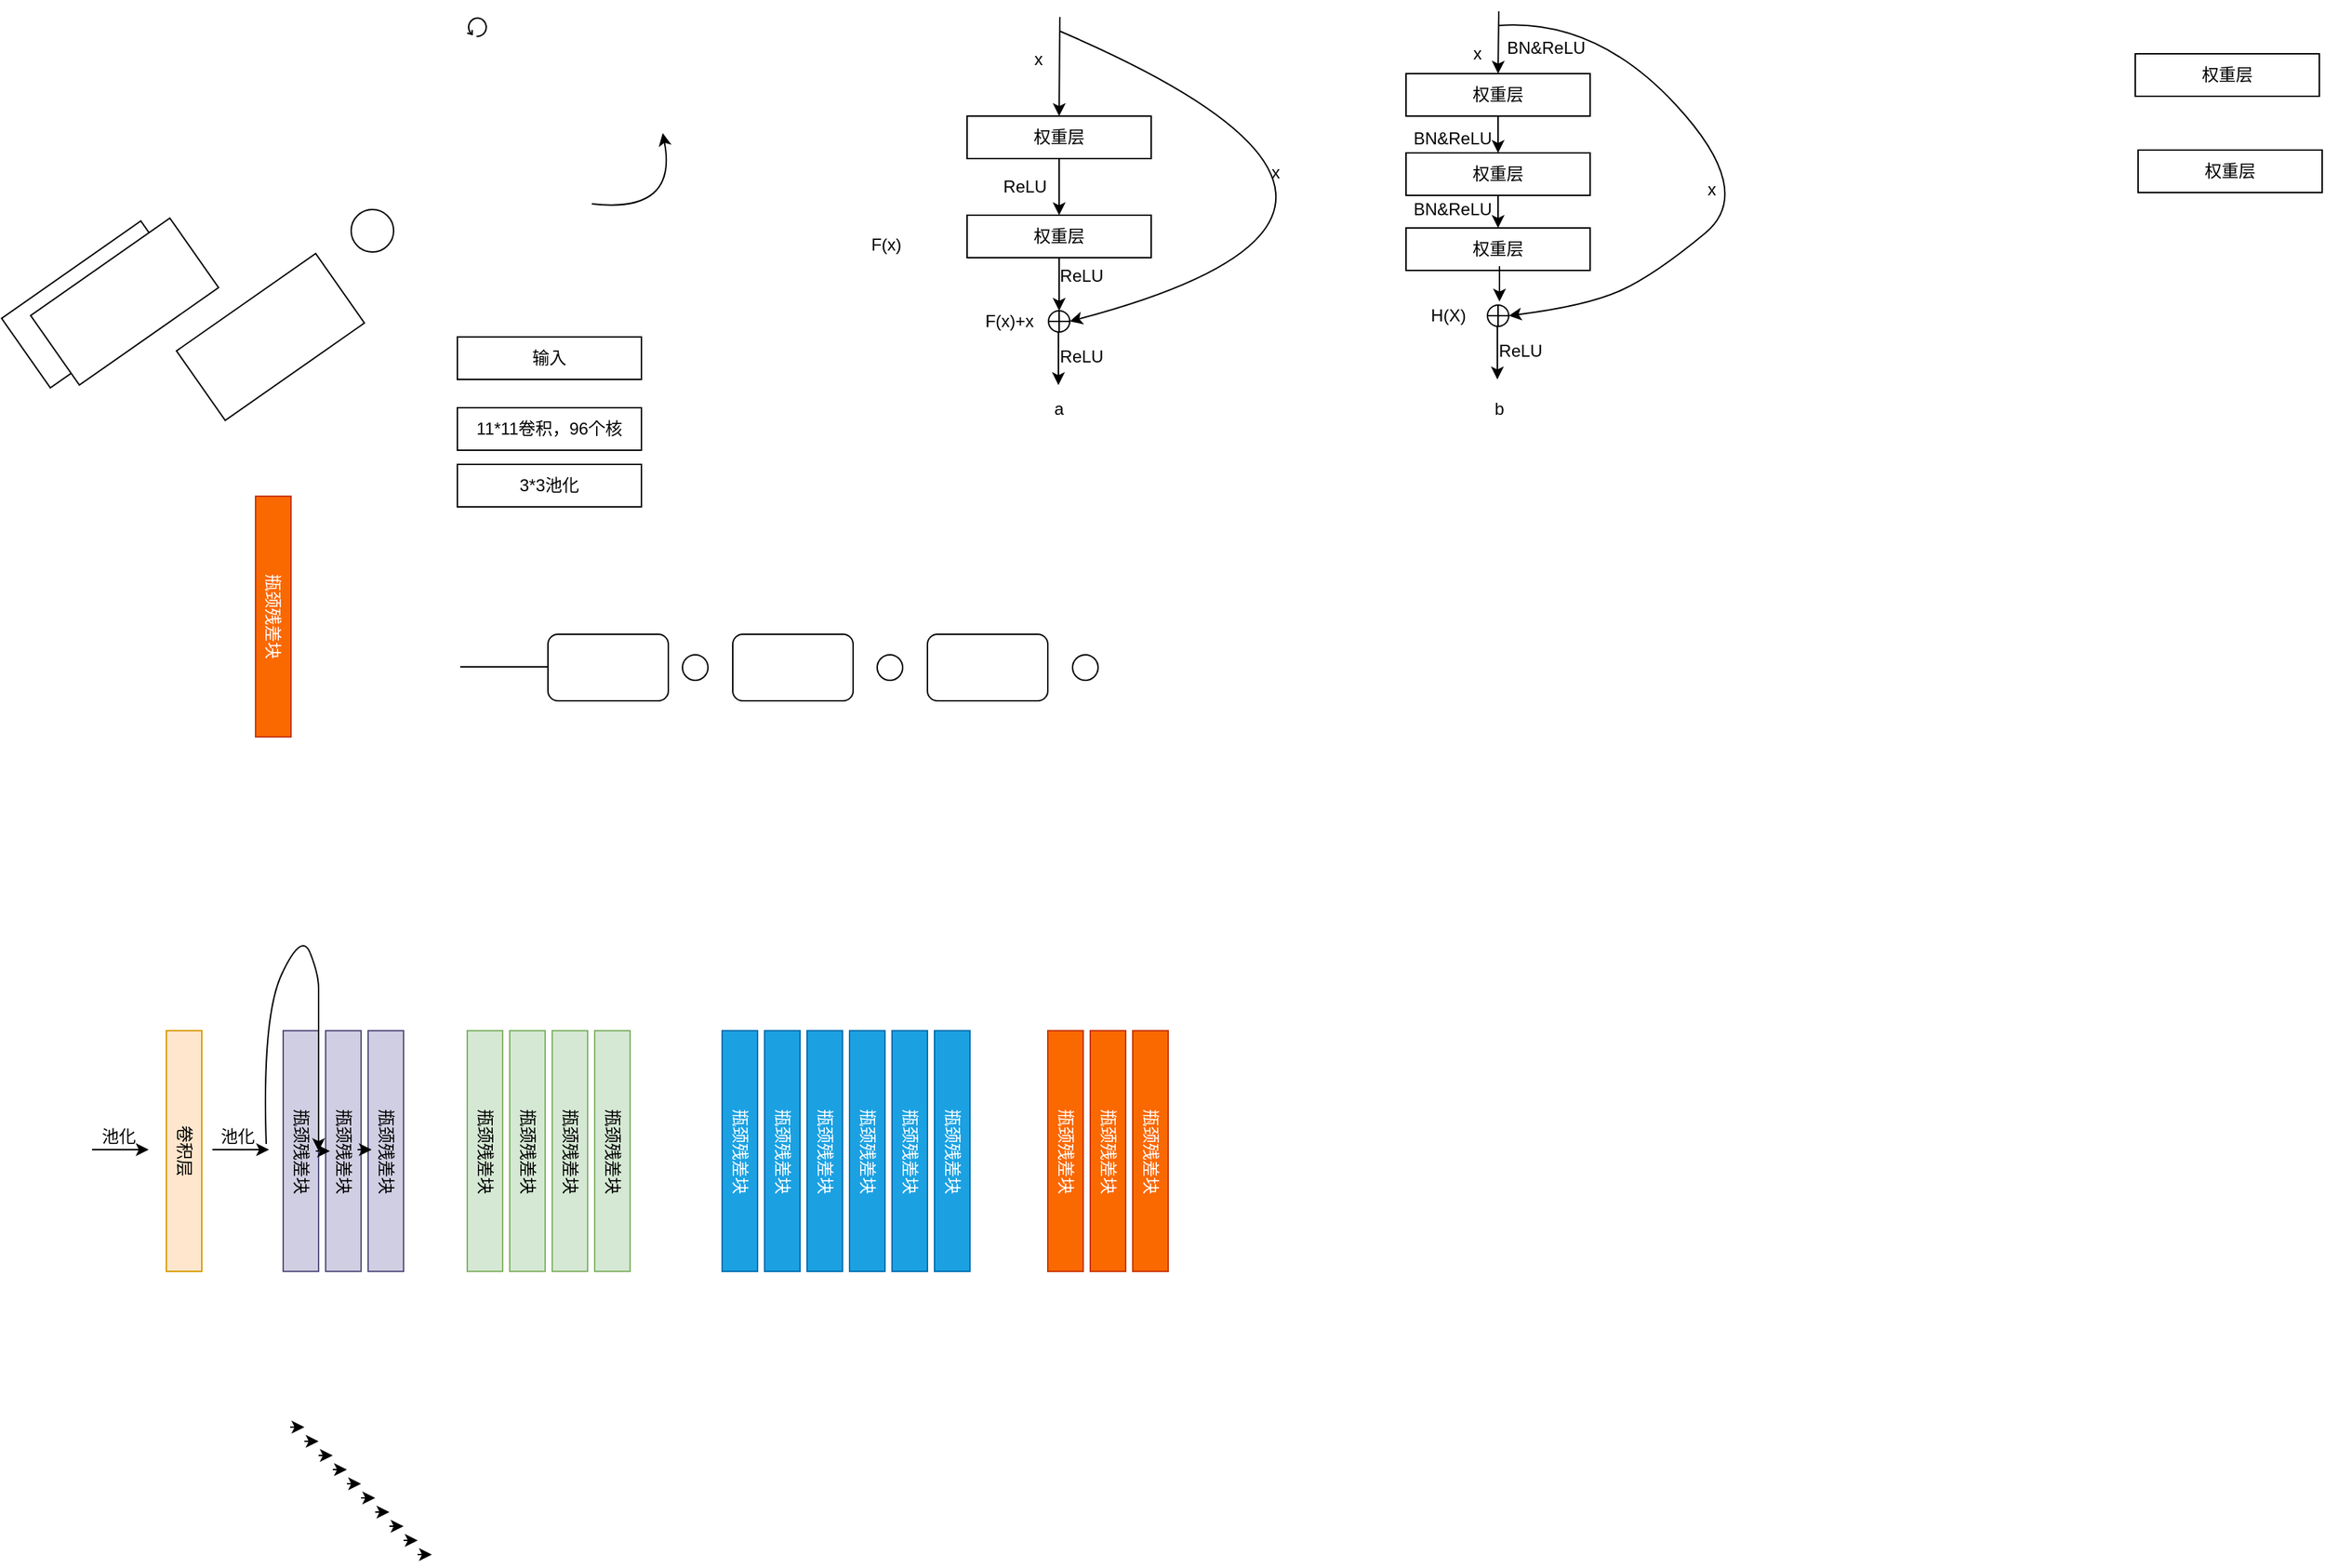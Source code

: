 <mxfile version="12.5.1" type="github">
  <diagram id="nUwmie2sHwCzWKocFMr6" name="第 1 页">
    <mxGraphModel dx="1410" dy="1733" grid="0" gridSize="10" guides="1" tooltips="1" connect="1" arrows="1" fold="1" page="0" pageScale="1" pageWidth="980" pageHeight="690" math="1" shadow="0">
      <root>
        <mxCell id="0"/>
        <mxCell id="1" parent="0"/>
        <mxCell id="yfSVTweIdZOEQNZggC8J-3" value="&lt;p style=&quot;line-height: 90%&quot;&gt;卷积层&lt;br&gt;&lt;/p&gt;" style="rounded=0;whiteSpace=wrap;html=1;rotation=90;fillColor=#ffe6cc;strokeColor=#d79b00;" parent="1" vertex="1">
          <mxGeometry x="-30" y="-277.5" width="170" height="25" as="geometry"/>
        </mxCell>
        <mxCell id="yfSVTweIdZOEQNZggC8J-5" value="&lt;p style=&quot;line-height: 90%&quot;&gt;瓶颈残差块&lt;/p&gt;" style="rounded=0;whiteSpace=wrap;html=1;rotation=90;fillColor=#d0cee2;strokeColor=#56517e;" parent="1" vertex="1">
          <mxGeometry x="52.5" y="-277.5" width="170" height="25" as="geometry"/>
        </mxCell>
        <mxCell id="yfSVTweIdZOEQNZggC8J-6" value="&lt;p style=&quot;line-height: 90%&quot;&gt;瓶颈残差块&lt;/p&gt;" style="rounded=0;whiteSpace=wrap;html=1;rotation=90;fillColor=#d0cee2;strokeColor=#56517e;" parent="1" vertex="1">
          <mxGeometry x="82.5" y="-277.5" width="170" height="25" as="geometry"/>
        </mxCell>
        <mxCell id="yfSVTweIdZOEQNZggC8J-7" value="&lt;p style=&quot;line-height: 90%&quot;&gt;瓶颈残差块&lt;/p&gt;" style="rounded=0;whiteSpace=wrap;html=1;rotation=90;fillColor=#d0cee2;strokeColor=#56517e;" parent="1" vertex="1">
          <mxGeometry x="112.5" y="-277.5" width="170" height="25" as="geometry"/>
        </mxCell>
        <mxCell id="yfSVTweIdZOEQNZggC8J-8" value="&lt;p style=&quot;line-height: 90%&quot;&gt;瓶颈残差块&lt;/p&gt;" style="rounded=0;whiteSpace=wrap;html=1;rotation=90;fillColor=#d5e8d4;strokeColor=#82b366;" parent="1" vertex="1">
          <mxGeometry x="182.5" y="-277.5" width="170" height="25" as="geometry"/>
        </mxCell>
        <mxCell id="yfSVTweIdZOEQNZggC8J-9" value="&lt;p style=&quot;line-height: 90%&quot;&gt;瓶颈残差块&lt;/p&gt;" style="rounded=0;whiteSpace=wrap;html=1;rotation=90;fillColor=#d5e8d4;strokeColor=#82b366;" parent="1" vertex="1">
          <mxGeometry x="212.5" y="-277.5" width="170" height="25" as="geometry"/>
        </mxCell>
        <mxCell id="yfSVTweIdZOEQNZggC8J-10" value="&lt;p style=&quot;line-height: 90%&quot;&gt;瓶颈残差块&lt;/p&gt;" style="rounded=0;whiteSpace=wrap;html=1;rotation=90;fillColor=#d5e8d4;strokeColor=#82b366;" parent="1" vertex="1">
          <mxGeometry x="242.5" y="-277.5" width="170" height="25" as="geometry"/>
        </mxCell>
        <mxCell id="yfSVTweIdZOEQNZggC8J-11" value="&lt;p style=&quot;line-height: 90%&quot;&gt;瓶颈残差块&lt;/p&gt;" style="rounded=0;whiteSpace=wrap;html=1;rotation=90;fillColor=#1ba1e2;strokeColor=#006EAF;fontColor=#ffffff;" parent="1" vertex="1">
          <mxGeometry x="362.5" y="-277.5" width="170" height="25" as="geometry"/>
        </mxCell>
        <mxCell id="yfSVTweIdZOEQNZggC8J-12" value="&lt;p style=&quot;line-height: 90%&quot;&gt;瓶颈残差块&lt;/p&gt;" style="rounded=0;whiteSpace=wrap;html=1;rotation=90;fillColor=#1ba1e2;strokeColor=#006EAF;fontColor=#ffffff;" parent="1" vertex="1">
          <mxGeometry x="392.5" y="-277.5" width="170" height="25" as="geometry"/>
        </mxCell>
        <mxCell id="yfSVTweIdZOEQNZggC8J-13" value="&lt;p style=&quot;line-height: 90%&quot;&gt;瓶颈残差块&lt;/p&gt;" style="rounded=0;whiteSpace=wrap;html=1;rotation=90;fillColor=#1ba1e2;strokeColor=#006EAF;fontColor=#ffffff;" parent="1" vertex="1">
          <mxGeometry x="422.5" y="-277.5" width="170" height="25" as="geometry"/>
        </mxCell>
        <mxCell id="yfSVTweIdZOEQNZggC8J-14" value="&lt;p style=&quot;line-height: 90%&quot;&gt;瓶颈残差块&lt;/p&gt;" style="rounded=0;whiteSpace=wrap;html=1;rotation=90;fillColor=#1ba1e2;strokeColor=#006EAF;fontColor=#ffffff;" parent="1" vertex="1">
          <mxGeometry x="452.5" y="-277.5" width="170" height="25" as="geometry"/>
        </mxCell>
        <mxCell id="yfSVTweIdZOEQNZggC8J-15" value="&lt;p style=&quot;line-height: 90%&quot;&gt;瓶颈残差块&lt;/p&gt;" style="rounded=0;whiteSpace=wrap;html=1;rotation=90;fillColor=#1ba1e2;strokeColor=#006EAF;fontColor=#ffffff;" parent="1" vertex="1">
          <mxGeometry x="482.5" y="-277.5" width="170" height="25" as="geometry"/>
        </mxCell>
        <mxCell id="yfSVTweIdZOEQNZggC8J-16" value="&lt;p style=&quot;line-height: 90%&quot;&gt;瓶颈残差块&lt;/p&gt;" style="rounded=0;whiteSpace=wrap;html=1;rotation=90;fillColor=#1ba1e2;strokeColor=#006EAF;fontColor=#ffffff;" parent="1" vertex="1">
          <mxGeometry x="512.5" y="-277.5" width="170" height="25" as="geometry"/>
        </mxCell>
        <mxCell id="yfSVTweIdZOEQNZggC8J-17" value="&lt;p style=&quot;line-height: 90%&quot;&gt;瓶颈残差块&lt;/p&gt;" style="rounded=0;whiteSpace=wrap;html=1;rotation=90;fillColor=#fa6800;strokeColor=#C73500;fontColor=#ffffff;" parent="1" vertex="1">
          <mxGeometry x="592.5" y="-277.5" width="170" height="25" as="geometry"/>
        </mxCell>
        <mxCell id="yfSVTweIdZOEQNZggC8J-18" value="&lt;p style=&quot;line-height: 90%&quot;&gt;瓶颈残差块&lt;/p&gt;" style="rounded=0;whiteSpace=wrap;html=1;rotation=90;fillColor=#fa6800;strokeColor=#C73500;fontColor=#ffffff;" parent="1" vertex="1">
          <mxGeometry x="622.5" y="-277.5" width="170" height="25" as="geometry"/>
        </mxCell>
        <mxCell id="yfSVTweIdZOEQNZggC8J-19" value="&lt;p style=&quot;line-height: 90%&quot;&gt;瓶颈残差块&lt;/p&gt;" style="rounded=0;whiteSpace=wrap;html=1;rotation=90;fillColor=#fa6800;strokeColor=#C73500;fontColor=#ffffff;" parent="1" vertex="1">
          <mxGeometry x="652.5" y="-277.5" width="170" height="25" as="geometry"/>
        </mxCell>
        <mxCell id="yfSVTweIdZOEQNZggC8J-21" value="" style="endArrow=classic;html=1;" parent="1" edge="1">
          <mxGeometry width="50" height="50" relative="1" as="geometry">
            <mxPoint x="-10" y="-266" as="sourcePoint"/>
            <mxPoint x="30" y="-266" as="targetPoint"/>
            <Array as="points">
              <mxPoint y="-266"/>
            </Array>
          </mxGeometry>
        </mxCell>
        <mxCell id="yfSVTweIdZOEQNZggC8J-22" value="" style="endArrow=classic;html=1;" parent="1" edge="1">
          <mxGeometry width="50" height="50" relative="1" as="geometry">
            <mxPoint x="148" y="-265" as="sourcePoint"/>
            <mxPoint x="158" y="-265" as="targetPoint"/>
          </mxGeometry>
        </mxCell>
        <mxCell id="yfSVTweIdZOEQNZggC8J-23" value="" style="endArrow=classic;html=1;" parent="1" edge="1">
          <mxGeometry width="50" height="50" relative="1" as="geometry">
            <mxPoint x="177.5" y="-266" as="sourcePoint"/>
            <mxPoint x="187.5" y="-266" as="targetPoint"/>
          </mxGeometry>
        </mxCell>
        <mxCell id="yfSVTweIdZOEQNZggC8J-24" value="" style="endArrow=classic;html=1;" parent="1" edge="1">
          <mxGeometry width="50" height="50" relative="1" as="geometry">
            <mxPoint x="130" y="-70" as="sourcePoint"/>
            <mxPoint x="140" y="-70" as="targetPoint"/>
          </mxGeometry>
        </mxCell>
        <mxCell id="yfSVTweIdZOEQNZggC8J-25" value="" style="endArrow=classic;html=1;" parent="1" edge="1">
          <mxGeometry width="50" height="50" relative="1" as="geometry">
            <mxPoint x="140" y="-60" as="sourcePoint"/>
            <mxPoint x="150" y="-60" as="targetPoint"/>
          </mxGeometry>
        </mxCell>
        <mxCell id="yfSVTweIdZOEQNZggC8J-26" value="" style="endArrow=classic;html=1;" parent="1" edge="1">
          <mxGeometry width="50" height="50" relative="1" as="geometry">
            <mxPoint x="150" y="-50" as="sourcePoint"/>
            <mxPoint x="160" y="-50" as="targetPoint"/>
          </mxGeometry>
        </mxCell>
        <mxCell id="yfSVTweIdZOEQNZggC8J-27" value="" style="endArrow=classic;html=1;" parent="1" edge="1">
          <mxGeometry width="50" height="50" relative="1" as="geometry">
            <mxPoint x="160" y="-40" as="sourcePoint"/>
            <mxPoint x="170" y="-40" as="targetPoint"/>
          </mxGeometry>
        </mxCell>
        <mxCell id="yfSVTweIdZOEQNZggC8J-28" value="" style="endArrow=classic;html=1;" parent="1" edge="1">
          <mxGeometry width="50" height="50" relative="1" as="geometry">
            <mxPoint x="170" y="-30" as="sourcePoint"/>
            <mxPoint x="180" y="-30" as="targetPoint"/>
          </mxGeometry>
        </mxCell>
        <mxCell id="yfSVTweIdZOEQNZggC8J-29" value="" style="endArrow=classic;html=1;" parent="1" edge="1">
          <mxGeometry width="50" height="50" relative="1" as="geometry">
            <mxPoint x="180" y="-20" as="sourcePoint"/>
            <mxPoint x="190" y="-20" as="targetPoint"/>
          </mxGeometry>
        </mxCell>
        <mxCell id="yfSVTweIdZOEQNZggC8J-30" value="" style="endArrow=classic;html=1;" parent="1" edge="1">
          <mxGeometry width="50" height="50" relative="1" as="geometry">
            <mxPoint x="190" y="-10" as="sourcePoint"/>
            <mxPoint x="200" y="-10" as="targetPoint"/>
          </mxGeometry>
        </mxCell>
        <mxCell id="yfSVTweIdZOEQNZggC8J-31" value="" style="endArrow=classic;html=1;" parent="1" edge="1">
          <mxGeometry width="50" height="50" relative="1" as="geometry">
            <mxPoint x="200" as="sourcePoint"/>
            <mxPoint x="210" as="targetPoint"/>
          </mxGeometry>
        </mxCell>
        <mxCell id="yfSVTweIdZOEQNZggC8J-32" value="" style="endArrow=classic;html=1;" parent="1" edge="1">
          <mxGeometry width="50" height="50" relative="1" as="geometry">
            <mxPoint x="210" y="10" as="sourcePoint"/>
            <mxPoint x="220" y="10" as="targetPoint"/>
          </mxGeometry>
        </mxCell>
        <mxCell id="yfSVTweIdZOEQNZggC8J-33" value="" style="endArrow=classic;html=1;" parent="1" edge="1">
          <mxGeometry width="50" height="50" relative="1" as="geometry">
            <mxPoint x="220" y="20" as="sourcePoint"/>
            <mxPoint x="230" y="20" as="targetPoint"/>
          </mxGeometry>
        </mxCell>
        <mxCell id="yfSVTweIdZOEQNZggC8J-34" value="&lt;p style=&quot;line-height: 90%&quot;&gt;瓶颈残差块&lt;/p&gt;" style="rounded=0;whiteSpace=wrap;html=1;rotation=90;fillColor=#d5e8d4;strokeColor=#82b366;" parent="1" vertex="1">
          <mxGeometry x="272.5" y="-277.5" width="170" height="25" as="geometry"/>
        </mxCell>
        <mxCell id="yfSVTweIdZOEQNZggC8J-35" value="" style="endArrow=classic;html=1;" parent="1" edge="1">
          <mxGeometry width="50" height="50" relative="1" as="geometry">
            <mxPoint x="75" y="-266" as="sourcePoint"/>
            <mxPoint x="115" y="-266" as="targetPoint"/>
            <Array as="points">
              <mxPoint x="85" y="-266"/>
            </Array>
          </mxGeometry>
        </mxCell>
        <mxCell id="yfSVTweIdZOEQNZggC8J-36" value="池化" style="text;html=1;strokeColor=none;fillColor=none;align=center;verticalAlign=middle;whiteSpace=wrap;rounded=0;" parent="1" vertex="1">
          <mxGeometry x="73" y="-285" width="40" height="20" as="geometry"/>
        </mxCell>
        <mxCell id="yfSVTweIdZOEQNZggC8J-37" value="池化" style="text;html=1;strokeColor=none;fillColor=none;align=center;verticalAlign=middle;whiteSpace=wrap;rounded=0;" parent="1" vertex="1">
          <mxGeometry x="-11" y="-285" width="40" height="20" as="geometry"/>
        </mxCell>
        <mxCell id="yfSVTweIdZOEQNZggC8J-40" value="" style="curved=1;endArrow=classic;html=1;entryX=0.5;entryY=0;entryDx=0;entryDy=0;" parent="1" target="yfSVTweIdZOEQNZggC8J-5" edge="1">
          <mxGeometry width="50" height="50" relative="1" as="geometry">
            <mxPoint x="113" y="-270" as="sourcePoint"/>
            <mxPoint x="130" y="-380" as="targetPoint"/>
            <Array as="points">
              <mxPoint x="110" y="-360"/>
              <mxPoint x="138" y="-420"/>
              <mxPoint x="150" y="-390"/>
              <mxPoint x="150" y="-370"/>
              <mxPoint x="150" y="-360"/>
              <mxPoint x="150" y="-340"/>
              <mxPoint x="150" y="-310"/>
            </Array>
          </mxGeometry>
        </mxCell>
        <mxCell id="yfSVTweIdZOEQNZggC8J-43" value="&lt;p style=&quot;line-height: 90%&quot;&gt;瓶颈残差块&lt;/p&gt;" style="rounded=0;whiteSpace=wrap;html=1;rotation=90;fillColor=#fa6800;strokeColor=#C73500;fontColor=#ffffff;" parent="1" vertex="1">
          <mxGeometry x="33" y="-655" width="170" height="25" as="geometry"/>
        </mxCell>
        <mxCell id="yfSVTweIdZOEQNZggC8J-44" value="输入" style="rounded=0;whiteSpace=wrap;html=1;" parent="1" vertex="1">
          <mxGeometry x="248" y="-840" width="130" height="30" as="geometry"/>
        </mxCell>
        <mxCell id="yfSVTweIdZOEQNZggC8J-45" value="11*11卷积，96个核" style="rounded=0;whiteSpace=wrap;html=1;" parent="1" vertex="1">
          <mxGeometry x="248" y="-790" width="130" height="30" as="geometry"/>
        </mxCell>
        <mxCell id="yfSVTweIdZOEQNZggC8J-47" value="3*3池化" style="rounded=0;whiteSpace=wrap;html=1;" parent="1" vertex="1">
          <mxGeometry x="248" y="-750" width="130" height="30" as="geometry"/>
        </mxCell>
        <mxCell id="qDkP6Ug6QtMpbC8-zeVZ-6" value="" style="shape=mxgraph.bpmn.loop;html=1;outlineConnect=0;" parent="1" vertex="1">
          <mxGeometry x="255" y="-1066" width="14" height="14" as="geometry"/>
        </mxCell>
        <mxCell id="qDkP6Ug6QtMpbC8-zeVZ-10" value="" style="ellipse;whiteSpace=wrap;html=1;aspect=fixed;" parent="1" vertex="1">
          <mxGeometry x="173" y="-930" width="30" height="30" as="geometry"/>
        </mxCell>
        <mxCell id="qDkP6Ug6QtMpbC8-zeVZ-20" value="F(x)" style="text;html=1;strokeColor=none;fillColor=none;align=center;verticalAlign=middle;whiteSpace=wrap;rounded=0;" parent="1" vertex="1">
          <mxGeometry x="531" y="-915" width="40" height="20" as="geometry"/>
        </mxCell>
        <mxCell id="qDkP6Ug6QtMpbC8-zeVZ-26" value="" style="rounded=1;whiteSpace=wrap;html=1;" parent="1" vertex="1">
          <mxGeometry x="312" y="-630" width="85" height="47" as="geometry"/>
        </mxCell>
        <mxCell id="qDkP6Ug6QtMpbC8-zeVZ-27" value="" style="rounded=1;whiteSpace=wrap;html=1;" parent="1" vertex="1">
          <mxGeometry x="442.5" y="-630" width="85" height="47" as="geometry"/>
        </mxCell>
        <mxCell id="qDkP6Ug6QtMpbC8-zeVZ-28" value="" style="rounded=1;whiteSpace=wrap;html=1;" parent="1" vertex="1">
          <mxGeometry x="580" y="-630" width="85" height="47" as="geometry"/>
        </mxCell>
        <mxCell id="qDkP6Ug6QtMpbC8-zeVZ-29" value="" style="ellipse;whiteSpace=wrap;html=1;aspect=fixed;" parent="1" vertex="1">
          <mxGeometry x="407" y="-615.5" width="18" height="18" as="geometry"/>
        </mxCell>
        <mxCell id="qDkP6Ug6QtMpbC8-zeVZ-30" value="" style="ellipse;whiteSpace=wrap;html=1;aspect=fixed;" parent="1" vertex="1">
          <mxGeometry x="544.5" y="-615.5" width="18" height="18" as="geometry"/>
        </mxCell>
        <mxCell id="qDkP6Ug6QtMpbC8-zeVZ-31" value="" style="ellipse;whiteSpace=wrap;html=1;aspect=fixed;" parent="1" vertex="1">
          <mxGeometry x="682.5" y="-615.5" width="18" height="18" as="geometry"/>
        </mxCell>
        <mxCell id="qDkP6Ug6QtMpbC8-zeVZ-32" value="" style="endArrow=none;html=1;" parent="1" edge="1">
          <mxGeometry width="50" height="50" relative="1" as="geometry">
            <mxPoint x="250" y="-607" as="sourcePoint"/>
            <mxPoint x="312" y="-607" as="targetPoint"/>
          </mxGeometry>
        </mxCell>
        <mxCell id="qDkP6Ug6QtMpbC8-zeVZ-34" value="" style="rounded=0;whiteSpace=wrap;html=1;rotation=-35;" parent="1" vertex="1">
          <mxGeometry x="-67.5" y="-893" width="120" height="60" as="geometry"/>
        </mxCell>
        <mxCell id="qDkP6Ug6QtMpbC8-zeVZ-37" value="" style="rounded=0;whiteSpace=wrap;html=1;rotation=-35;" parent="1" vertex="1">
          <mxGeometry x="-47" y="-895" width="120" height="60" as="geometry"/>
        </mxCell>
        <mxCell id="qDkP6Ug6QtMpbC8-zeVZ-38" value="" style="rounded=0;whiteSpace=wrap;html=1;rotation=-35;" parent="1" vertex="1">
          <mxGeometry x="56" y="-870" width="120" height="60" as="geometry"/>
        </mxCell>
        <mxCell id="qDkP6Ug6QtMpbC8-zeVZ-41" value="" style="endArrow=classic;html=1;curved=1;" parent="1" edge="1">
          <mxGeometry width="50" height="50" relative="1" as="geometry">
            <mxPoint x="343" y="-934" as="sourcePoint"/>
            <mxPoint x="393" y="-984" as="targetPoint"/>
            <Array as="points">
              <mxPoint x="404" y="-927"/>
            </Array>
          </mxGeometry>
        </mxCell>
        <mxCell id="ioMPT5hYQp6Kv1KVYnrM-2" value="" style="group" vertex="1" connectable="0" parent="1">
          <mxGeometry x="608" y="-1066" width="237.5" height="260" as="geometry"/>
        </mxCell>
        <mxCell id="qDkP6Ug6QtMpbC8-zeVZ-24" value="" style="group" parent="ioMPT5hYQp6Kv1KVYnrM-2" vertex="1" connectable="0">
          <mxGeometry width="237.5" height="260" as="geometry"/>
        </mxCell>
        <mxCell id="qDkP6Ug6QtMpbC8-zeVZ-23" value="" style="group" parent="qDkP6Ug6QtMpbC8-zeVZ-24" vertex="1" connectable="0">
          <mxGeometry width="237.5" height="260" as="geometry"/>
        </mxCell>
        <mxCell id="qDkP6Ug6QtMpbC8-zeVZ-1" value="权重层" style="rounded=0;whiteSpace=wrap;html=1;" parent="qDkP6Ug6QtMpbC8-zeVZ-23" vertex="1">
          <mxGeometry y="70" width="130" height="30" as="geometry"/>
        </mxCell>
        <mxCell id="qDkP6Ug6QtMpbC8-zeVZ-4" value="" style="edgeStyle=orthogonalEdgeStyle;rounded=0;orthogonalLoop=1;jettySize=auto;html=1;entryX=0.5;entryY=0;entryDx=0;entryDy=0;" parent="qDkP6Ug6QtMpbC8-zeVZ-23" source="qDkP6Ug6QtMpbC8-zeVZ-2" target="qDkP6Ug6QtMpbC8-zeVZ-13" edge="1">
          <mxGeometry relative="1" as="geometry">
            <mxPoint x="65.5" y="210" as="targetPoint"/>
          </mxGeometry>
        </mxCell>
        <mxCell id="qDkP6Ug6QtMpbC8-zeVZ-2" value="权重层" style="rounded=0;whiteSpace=wrap;html=1;" parent="qDkP6Ug6QtMpbC8-zeVZ-23" vertex="1">
          <mxGeometry y="140" width="130" height="30" as="geometry"/>
        </mxCell>
        <mxCell id="qDkP6Ug6QtMpbC8-zeVZ-3" value="" style="edgeStyle=orthogonalEdgeStyle;rounded=0;orthogonalLoop=1;jettySize=auto;html=1;" parent="qDkP6Ug6QtMpbC8-zeVZ-23" source="qDkP6Ug6QtMpbC8-zeVZ-1" target="qDkP6Ug6QtMpbC8-zeVZ-2" edge="1">
          <mxGeometry relative="1" as="geometry"/>
        </mxCell>
        <mxCell id="qDkP6Ug6QtMpbC8-zeVZ-7" value="" style="endArrow=classic;html=1;entryX=0.5;entryY=0;entryDx=0;entryDy=0;" parent="qDkP6Ug6QtMpbC8-zeVZ-23" target="qDkP6Ug6QtMpbC8-zeVZ-1" edge="1">
          <mxGeometry width="50" height="50" relative="1" as="geometry">
            <mxPoint x="65.5" as="sourcePoint"/>
            <mxPoint x="17.5" y="-110" as="targetPoint"/>
          </mxGeometry>
        </mxCell>
        <mxCell id="qDkP6Ug6QtMpbC8-zeVZ-9" value="x" style="text;html=1;align=center;verticalAlign=middle;resizable=0;points=[];autosize=1;" parent="qDkP6Ug6QtMpbC8-zeVZ-23" vertex="1">
          <mxGeometry x="40" y="20" width="20" height="20" as="geometry"/>
        </mxCell>
        <mxCell id="qDkP6Ug6QtMpbC8-zeVZ-13" value="" style="shape=orEllipse;perimeter=ellipsePerimeter;whiteSpace=wrap;html=1;backgroundOutline=1;" parent="qDkP6Ug6QtMpbC8-zeVZ-23" vertex="1">
          <mxGeometry x="57.5" y="207.5" width="15" height="15" as="geometry"/>
        </mxCell>
        <mxCell id="qDkP6Ug6QtMpbC8-zeVZ-16" value="" style="endArrow=classic;html=1;entryX=1;entryY=0.5;entryDx=0;entryDy=0;curved=1;" parent="qDkP6Ug6QtMpbC8-zeVZ-23" target="qDkP6Ug6QtMpbC8-zeVZ-13" edge="1">
          <mxGeometry width="50" height="50" relative="1" as="geometry">
            <mxPoint x="65.5" y="10" as="sourcePoint"/>
            <mxPoint x="87.5" y="220" as="targetPoint"/>
            <Array as="points">
              <mxPoint x="364" y="138"/>
            </Array>
          </mxGeometry>
        </mxCell>
        <mxCell id="qDkP6Ug6QtMpbC8-zeVZ-17" value="x" style="text;html=1;strokeColor=none;fillColor=none;align=center;verticalAlign=middle;whiteSpace=wrap;rounded=0;" parent="qDkP6Ug6QtMpbC8-zeVZ-23" vertex="1">
          <mxGeometry x="197.5" y="100" width="40" height="20" as="geometry"/>
        </mxCell>
        <mxCell id="qDkP6Ug6QtMpbC8-zeVZ-18" value="ReLU" style="text;html=1;strokeColor=none;fillColor=none;align=center;verticalAlign=middle;whiteSpace=wrap;rounded=0;" parent="qDkP6Ug6QtMpbC8-zeVZ-23" vertex="1">
          <mxGeometry x="20.5" y="110" width="40" height="20" as="geometry"/>
        </mxCell>
        <mxCell id="qDkP6Ug6QtMpbC8-zeVZ-19" value="" style="endArrow=classic;html=1;" parent="qDkP6Ug6QtMpbC8-zeVZ-23" edge="1">
          <mxGeometry width="50" height="50" relative="1" as="geometry">
            <mxPoint x="64.5" y="222.5" as="sourcePoint"/>
            <mxPoint x="64.5" y="260" as="targetPoint"/>
          </mxGeometry>
        </mxCell>
        <mxCell id="qDkP6Ug6QtMpbC8-zeVZ-21" value="F(x)+x" style="text;html=1;strokeColor=none;fillColor=none;align=center;verticalAlign=middle;whiteSpace=wrap;rounded=0;" parent="qDkP6Ug6QtMpbC8-zeVZ-23" vertex="1">
          <mxGeometry x="10" y="205" width="40" height="20" as="geometry"/>
        </mxCell>
        <mxCell id="qDkP6Ug6QtMpbC8-zeVZ-22" value="ReLU" style="text;html=1;strokeColor=none;fillColor=none;align=center;verticalAlign=middle;whiteSpace=wrap;rounded=0;" parent="qDkP6Ug6QtMpbC8-zeVZ-23" vertex="1">
          <mxGeometry x="60.5" y="230" width="40" height="20" as="geometry"/>
        </mxCell>
        <mxCell id="qDkP6Ug6QtMpbC8-zeVZ-25" value="ReLU" style="text;html=1;strokeColor=none;fillColor=none;align=center;verticalAlign=middle;whiteSpace=wrap;rounded=0;" parent="qDkP6Ug6QtMpbC8-zeVZ-23" vertex="1">
          <mxGeometry x="60.5" y="173" width="40" height="20" as="geometry"/>
        </mxCell>
        <mxCell id="ioMPT5hYQp6Kv1KVYnrM-26" value="权重层" style="rounded=0;whiteSpace=wrap;html=1;shadow=0;" vertex="1" parent="1">
          <mxGeometry x="1433" y="-1040" width="130" height="30" as="geometry"/>
        </mxCell>
        <mxCell id="ioMPT5hYQp6Kv1KVYnrM-27" value="权重层" style="rounded=0;whiteSpace=wrap;html=1;shadow=0;" vertex="1" parent="1">
          <mxGeometry x="1435" y="-972" width="130" height="30" as="geometry"/>
        </mxCell>
        <mxCell id="ioMPT5hYQp6Kv1KVYnrM-37" value="" style="group" vertex="1" connectable="0" parent="1">
          <mxGeometry x="918" y="-1070" width="247" height="260" as="geometry"/>
        </mxCell>
        <mxCell id="ioMPT5hYQp6Kv1KVYnrM-7" value="权重层" style="rounded=0;whiteSpace=wrap;html=1;shadow=0;" vertex="1" parent="ioMPT5hYQp6Kv1KVYnrM-37">
          <mxGeometry y="44" width="130" height="30" as="geometry"/>
        </mxCell>
        <mxCell id="ioMPT5hYQp6Kv1KVYnrM-9" value="权重层" style="rounded=0;whiteSpace=wrap;html=1;shadow=0;" vertex="1" parent="ioMPT5hYQp6Kv1KVYnrM-37">
          <mxGeometry y="100" width="130" height="30" as="geometry"/>
        </mxCell>
        <mxCell id="ioMPT5hYQp6Kv1KVYnrM-10" value="" style="edgeStyle=orthogonalEdgeStyle;rounded=0;orthogonalLoop=1;jettySize=auto;html=1;shadow=0;" edge="1" parent="ioMPT5hYQp6Kv1KVYnrM-37" source="ioMPT5hYQp6Kv1KVYnrM-7" target="ioMPT5hYQp6Kv1KVYnrM-9">
          <mxGeometry relative="1" as="geometry"/>
        </mxCell>
        <mxCell id="ioMPT5hYQp6Kv1KVYnrM-11" value="" style="endArrow=classic;html=1;entryX=0.5;entryY=0;entryDx=0;entryDy=0;shadow=0;" edge="1" parent="ioMPT5hYQp6Kv1KVYnrM-37" target="ioMPT5hYQp6Kv1KVYnrM-7">
          <mxGeometry width="50" height="50" relative="1" as="geometry">
            <mxPoint x="65.5" as="sourcePoint"/>
            <mxPoint x="17.5" y="-110" as="targetPoint"/>
          </mxGeometry>
        </mxCell>
        <mxCell id="ioMPT5hYQp6Kv1KVYnrM-12" value="x" style="text;html=1;align=center;verticalAlign=middle;resizable=0;points=[];autosize=1;shadow=0;" vertex="1" parent="ioMPT5hYQp6Kv1KVYnrM-37">
          <mxGeometry x="40" y="20" width="20" height="20" as="geometry"/>
        </mxCell>
        <mxCell id="ioMPT5hYQp6Kv1KVYnrM-13" value="" style="shape=orEllipse;perimeter=ellipsePerimeter;whiteSpace=wrap;html=1;backgroundOutline=1;shadow=0;" vertex="1" parent="ioMPT5hYQp6Kv1KVYnrM-37">
          <mxGeometry x="57.5" y="207.5" width="15" height="15" as="geometry"/>
        </mxCell>
        <mxCell id="ioMPT5hYQp6Kv1KVYnrM-14" value="" style="endArrow=classic;html=1;entryX=1;entryY=0.5;entryDx=0;entryDy=0;shadow=0;curved=1;" edge="1" parent="ioMPT5hYQp6Kv1KVYnrM-37" target="ioMPT5hYQp6Kv1KVYnrM-13">
          <mxGeometry width="50" height="50" relative="1" as="geometry">
            <mxPoint x="65.5" y="10" as="sourcePoint"/>
            <mxPoint x="87.5" y="220" as="targetPoint"/>
            <Array as="points">
              <mxPoint x="134" y="5"/>
              <mxPoint x="247" y="127"/>
              <mxPoint x="176" y="186"/>
              <mxPoint x="128" y="208"/>
            </Array>
          </mxGeometry>
        </mxCell>
        <mxCell id="ioMPT5hYQp6Kv1KVYnrM-15" value="x" style="text;html=1;strokeColor=none;fillColor=none;align=center;verticalAlign=middle;whiteSpace=wrap;rounded=0;shadow=0;" vertex="1" parent="ioMPT5hYQp6Kv1KVYnrM-37">
          <mxGeometry x="195.5" y="116" width="40" height="20" as="geometry"/>
        </mxCell>
        <mxCell id="ioMPT5hYQp6Kv1KVYnrM-16" value="BN&amp;amp;ReLU" style="text;html=1;strokeColor=none;fillColor=none;align=center;verticalAlign=middle;whiteSpace=wrap;rounded=0;shadow=0;" vertex="1" parent="ioMPT5hYQp6Kv1KVYnrM-37">
          <mxGeometry x="13" y="80" width="40" height="20" as="geometry"/>
        </mxCell>
        <mxCell id="ioMPT5hYQp6Kv1KVYnrM-17" value="" style="endArrow=classic;html=1;shadow=0;" edge="1" parent="ioMPT5hYQp6Kv1KVYnrM-37">
          <mxGeometry width="50" height="50" relative="1" as="geometry">
            <mxPoint x="64.5" y="222.5" as="sourcePoint"/>
            <mxPoint x="64.5" y="260" as="targetPoint"/>
          </mxGeometry>
        </mxCell>
        <mxCell id="ioMPT5hYQp6Kv1KVYnrM-18" value="H(X)" style="text;html=1;strokeColor=none;fillColor=none;align=center;verticalAlign=middle;whiteSpace=wrap;rounded=0;shadow=0;" vertex="1" parent="ioMPT5hYQp6Kv1KVYnrM-37">
          <mxGeometry x="10" y="205" width="40" height="20" as="geometry"/>
        </mxCell>
        <mxCell id="ioMPT5hYQp6Kv1KVYnrM-19" value="ReLU" style="text;html=1;strokeColor=none;fillColor=none;align=center;verticalAlign=middle;whiteSpace=wrap;rounded=0;shadow=0;" vertex="1" parent="ioMPT5hYQp6Kv1KVYnrM-37">
          <mxGeometry x="60.5" y="230" width="40" height="20" as="geometry"/>
        </mxCell>
        <mxCell id="ioMPT5hYQp6Kv1KVYnrM-22" value="权重层" style="rounded=0;whiteSpace=wrap;html=1;shadow=0;" vertex="1" parent="ioMPT5hYQp6Kv1KVYnrM-37">
          <mxGeometry y="153" width="130" height="30" as="geometry"/>
        </mxCell>
        <mxCell id="ioMPT5hYQp6Kv1KVYnrM-32" value="" style="endArrow=classic;html=1;shadow=0;exitX=0.5;exitY=1;exitDx=0;exitDy=0;entryX=0.5;entryY=0;entryDx=0;entryDy=0;" edge="1" parent="ioMPT5hYQp6Kv1KVYnrM-37" source="ioMPT5hYQp6Kv1KVYnrM-9" target="ioMPT5hYQp6Kv1KVYnrM-22">
          <mxGeometry width="50" height="50" relative="1" as="geometry">
            <mxPoint x="257" y="132" as="sourcePoint"/>
            <mxPoint x="257" y="173" as="targetPoint"/>
          </mxGeometry>
        </mxCell>
        <mxCell id="ioMPT5hYQp6Kv1KVYnrM-33" value="" style="endArrow=classic;html=1;shadow=0;" edge="1" parent="ioMPT5hYQp6Kv1KVYnrM-37">
          <mxGeometry width="50" height="50" relative="1" as="geometry">
            <mxPoint x="66" y="180" as="sourcePoint"/>
            <mxPoint x="66" y="205" as="targetPoint"/>
          </mxGeometry>
        </mxCell>
        <mxCell id="ioMPT5hYQp6Kv1KVYnrM-34" value="BN&amp;amp;ReLU" style="text;html=1;strokeColor=none;fillColor=none;align=center;verticalAlign=middle;whiteSpace=wrap;rounded=0;shadow=0;" vertex="1" parent="ioMPT5hYQp6Kv1KVYnrM-37">
          <mxGeometry x="13" y="130" width="40" height="20" as="geometry"/>
        </mxCell>
        <mxCell id="ioMPT5hYQp6Kv1KVYnrM-35" value="BN&amp;amp;ReLU" style="text;html=1;strokeColor=none;fillColor=none;align=center;verticalAlign=middle;whiteSpace=wrap;rounded=0;shadow=0;" vertex="1" parent="ioMPT5hYQp6Kv1KVYnrM-37">
          <mxGeometry x="79" y="16" width="40" height="20" as="geometry"/>
        </mxCell>
        <mxCell id="ioMPT5hYQp6Kv1KVYnrM-38" value="a" style="text;html=1;strokeColor=none;fillColor=none;align=center;verticalAlign=middle;whiteSpace=wrap;rounded=0;shadow=0;" vertex="1" parent="1">
          <mxGeometry x="652.5" y="-799" width="40" height="20" as="geometry"/>
        </mxCell>
        <mxCell id="ioMPT5hYQp6Kv1KVYnrM-39" value="b" style="text;html=1;strokeColor=none;fillColor=none;align=center;verticalAlign=middle;whiteSpace=wrap;rounded=0;shadow=0;" vertex="1" parent="1">
          <mxGeometry x="964" y="-799" width="40" height="20" as="geometry"/>
        </mxCell>
      </root>
    </mxGraphModel>
  </diagram>
</mxfile>
